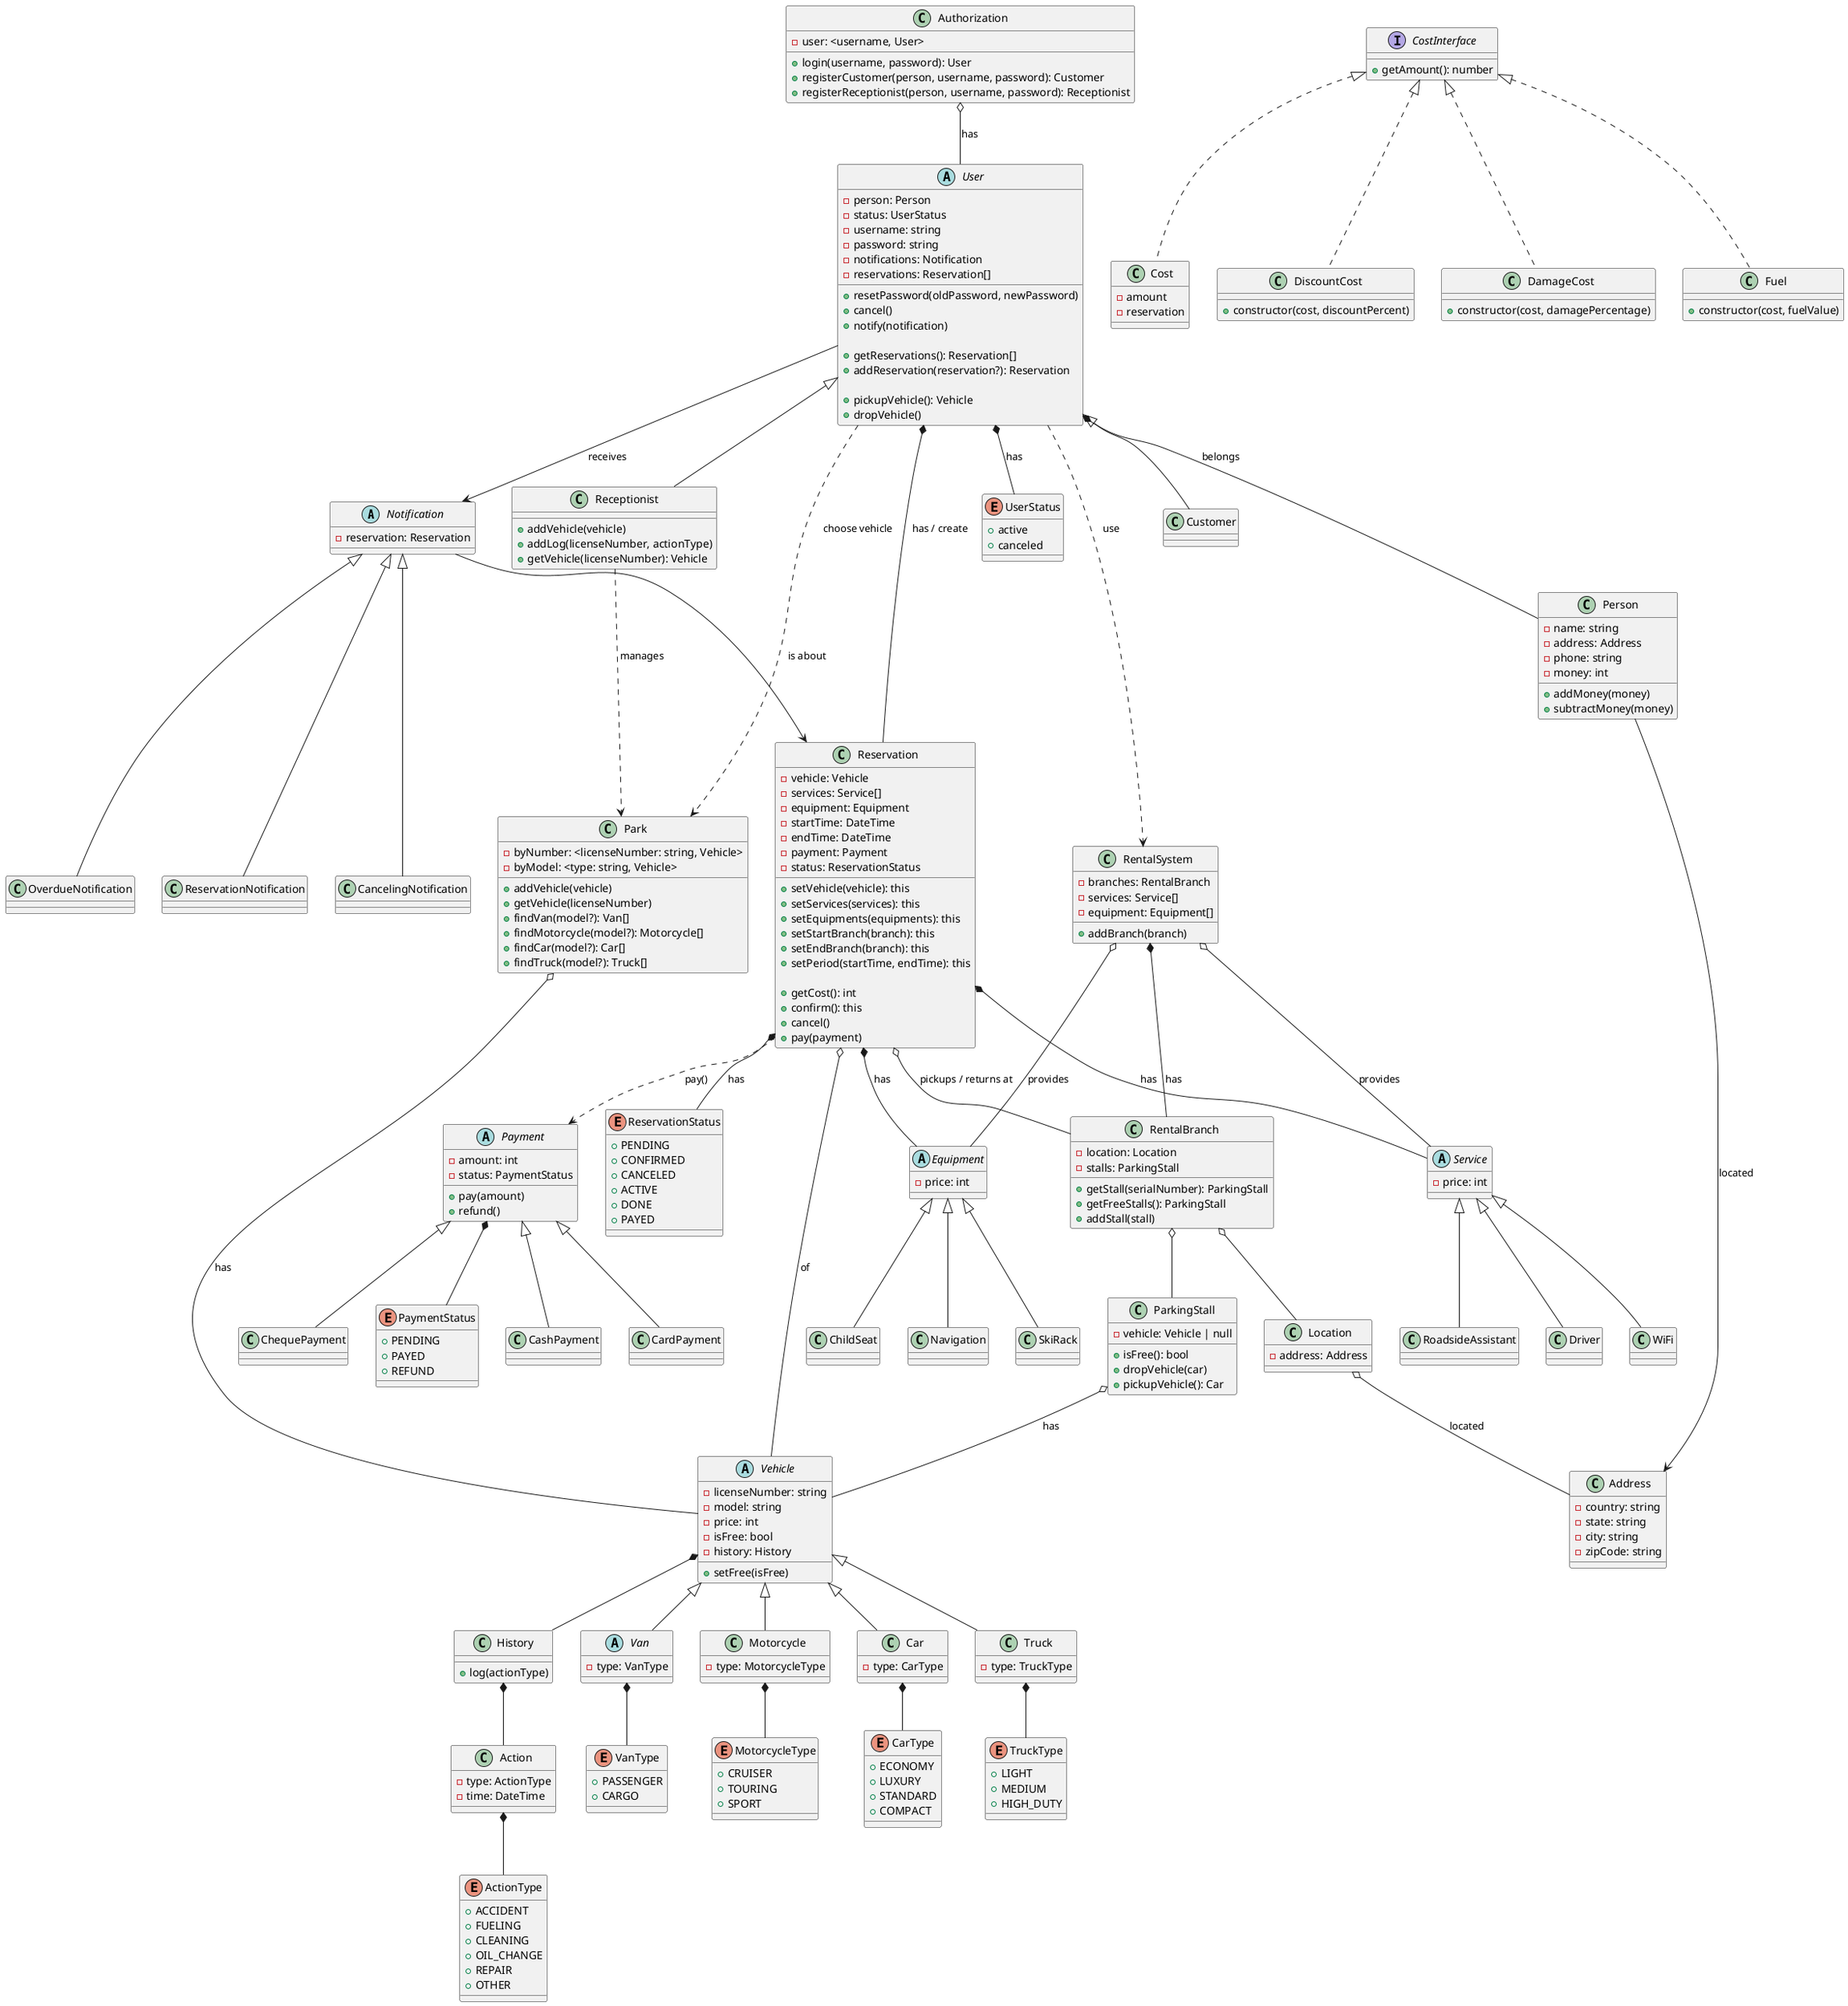 @startuml

abstract class Notification {
    - reservation: Reservation
}
Notification --> Reservation: is about

class ReservationNotification extends Notification {
}

class CancelingNotification extends Notification {
}

class OverdueNotification extends Notification {
}

interface CostInterface {
    + getAmount(): number
}

class Cost implements CostInterface {
    - amount
    - reservation
}

class DiscountCost implements CostInterface {
    + constructor(cost, discountPercent)
}

class DamageCost implements CostInterface {
    + constructor(cost, damagePercentage)
}

class Fuel implements CostInterface {
    + constructor(cost, fuelValue)
}

enum PaymentStatus {
    + PENDING
    + PAYED
    + REFUND
}

abstract class Payment {
    - amount: int
    - status: PaymentStatus
    + pay(amount)
    + refund()
}
Payment *-- PaymentStatus

class CashPayment extends Payment {
}

class CardPayment extends Payment {

}

class ChequePayment extends Payment {
}


enum ActionType {
    + ACCIDENT
    + FUELING
    + CLEANING
    + OIL_CHANGE
    + REPAIR
    + OTHER
}

class Action {
    - type: ActionType
    - time: DateTime
}
Action *-- ActionType

class History {
    + log(actionType)
}
History *-- Action


abstract class Vehicle {
    - licenseNumber: string
    - model: string
    - price: int
    - isFree: bool
    - history: History
    + setFree(isFree)
}
Vehicle *-- History

enum VanType {
    + PASSENGER
    + CARGO
}

abstract class Van extends Vehicle {
    - type: VanType
}
Van *-- VanType

enum MotorcycleType {
    + CRUISER
    + TOURING
    + SPORT
}

class Motorcycle extends Vehicle {
    - type: MotorcycleType
}
Motorcycle *-- MotorcycleType

enum CarType {
    + ECONOMY
    + LUXURY
    + STANDARD
    + COMPACT
}

class Car extends Vehicle {
    - type: CarType
}
Car *-- CarType

enum TruckType {
    + LIGHT
    + MEDIUM
    + HIGH_DUTY
}

class Truck extends Vehicle {
    - type: TruckType
}
Truck *-- TruckType

class Park {
    - byNumber: <licenseNumber: string, Vehicle>
    - byModel: <type: string, Vehicle>
    + addVehicle(vehicle)
    + getVehicle(licenseNumber)
    + findVan(model?): Van[]
    + findMotorcycle(model?): Motorcycle[]
    + findCar(model?): Car[]
    + findTruck(model?): Truck[]
}
Park o-- Vehicle: has

abstract class Equipment {
    - price: int
}

class Navigation extends Equipment {
}

class SkiRack extends Equipment {
}

class ChildSeat extends Equipment {
}

'class EquipmentsList {
'    - equipments: Equipment
'    + getEquipments(): Equipment
'    + addEquipment(equipment)
'}
'EquipmentsList o-- Equipment


abstract class Service {
    - price: int
}

class Driver extends Service {
}

class WiFi extends Service {
}

class RoadsideAssistant extends Service {
}

'class ServicesList {
'    - services: Service[]
'    + getServices(): Service[]
'    + addService(service)
'}
'ServicesList o-- Service


class Address {
    - country: string
    - state: string
    - city: string
    - zipCode: string
}

class Location {
    - address: Address
}
Location o-- Address: located


class Person {
    - name: string
    - address: Address
    - phone: string
    - money: int
    + addMoney(money)
    + subtractMoney(money)
}
Person --> Address: located

enum UserStatus {
    + active
    + canceled
}

abstract class User {
    - person: Person
    - status: UserStatus
    - username: string
    - password: string
    - notifications: Notification
    - reservations: Reservation[]
    + resetPassword(oldPassword, newPassword)
    + cancel()
    + notify(notification)

    + getReservations(): Reservation[]
    + addReservation(reservation?): Reservation

    + pickupVehicle(): Vehicle
    + dropVehicle()
}
User *-- Person: belongs
User *-- UserStatus: has
User *-- Reservation: has / create
User --> Notification: receives
User ..> RentalSystem: use
User ..> Park: choose vehicle

class Customer extends User {
}

class Receptionist extends User {
    + addVehicle(vehicle)
    + addLog(licenseNumber, actionType)
    + getVehicle(licenseNumber): Vehicle
}
Receptionist ..> Park: manages

class Authorization {
    - user: <username, User>
    + login(username, password): User
    + registerCustomer(person, username, password): Customer
    + registerReceptionist(person, username, password): Receptionist
}
Authorization o-- User: has

enum ReservationStatus {
    + PENDING
    + CONFIRMED
    + CANCELED
    + ACTIVE
    + DONE
    + PAYED
}

class Reservation {
    - vehicle: Vehicle
    - services: Service[]
    - equipment: Equipment
    - startTime: DateTime
    - endTime: DateTime
    - payment: Payment
    - status: ReservationStatus

    + setVehicle(vehicle): this
    + setServices(services): this
    + setEquipments(equipments): this
    + setStartBranch(branch): this
    + setEndBranch(branch): this
    + setPeriod(startTime, endTime): this

    + getCost(): int
    + confirm(): this
    + cancel()
    + pay(payment)
}
Reservation o-- Vehicle: of
Reservation *-- Equipment: has
Reservation *-- Service: has
Reservation o-- RentalBranch: pickups / returns at
Reservation *-- ReservationStatus: has
Reservation ..> Payment: pay()


class ParkingStall {
    - vehicle: Vehicle | null
    + isFree(): bool
    + dropVehicle(car)
    + pickupVehicle(): Car
}
ParkingStall o-- Vehicle: has

class RentalBranch {
    - location: Location
    - stalls: ParkingStall
    + getStall(serialNumber): ParkingStall
    + getFreeStalls(): ParkingStall
    + addStall(stall)
}
RentalBranch o-- Location
RentalBranch o-- ParkingStall

class RentalSystem {
    - branches: RentalBranch
    - services: Service[]
    - equipment: Equipment[]
    + addBranch(branch)
}
RentalSystem *-- RentalBranch: has
RentalSystem o-- Service: provides
RentalSystem o-- Equipment: provides

@enduml
